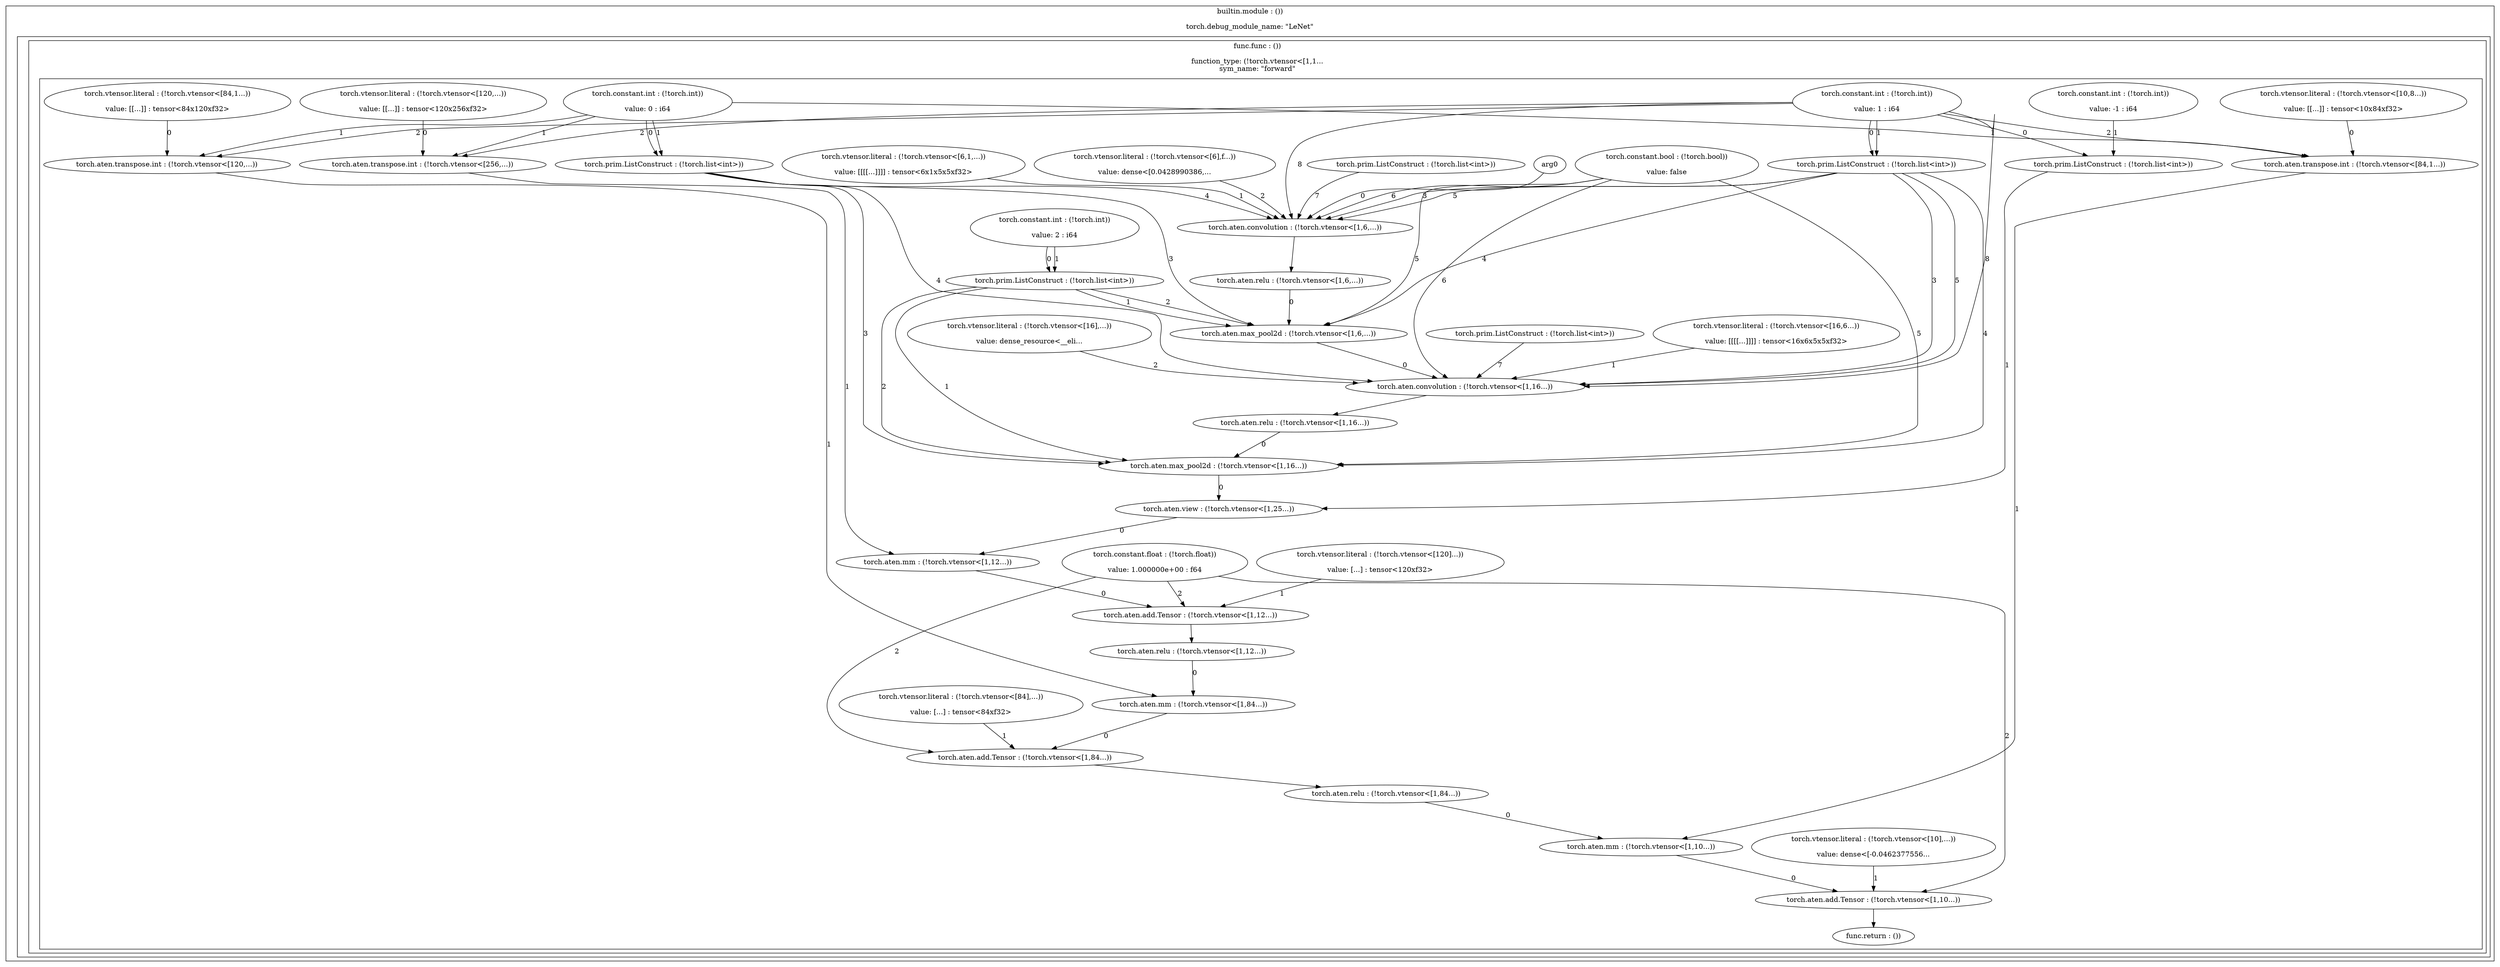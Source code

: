 digraph G {
  compound = true;
  subgraph cluster_1 {
    v2 [label = " ", shape = plain];
    label = "builtin.module : ())\n\ntorch.debug_module_name: \"LeNet\"";
    subgraph cluster_3 {
      v4 [label = " ", shape = plain];
      label = "";
      subgraph cluster_5 {
        v6 [label = " ", shape = plain];
        label = "func.func : ())\n\nfunction_type: (!torch.vtensor<[1,1...\nsym_name: \"forward\"";
        subgraph cluster_7 {
          v8 [label = " ", shape = plain];
          label = "";
          v9 [label = "arg0", shape = ellipse];
          v10 [label = "torch.constant.int : (!torch.int))\n\nvalue: 0 : i64", shape = ellipse];
          v11 [label = "torch.constant.int : (!torch.int))\n\nvalue: 1 : i64", shape = ellipse];
          v12 [label = "torch.constant.float : (!torch.float))\n\nvalue: 1.000000e+00 : f64", shape = ellipse];
          v13 [label = "torch.constant.int : (!torch.int))\n\nvalue: -1 : i64", shape = ellipse];
          v14 [label = "torch.constant.bool : (!torch.bool))\n\nvalue: false", shape = ellipse];
          v15 [label = "torch.vtensor.literal : (!torch.vtensor<[10],...))\n\nvalue: dense<[-0.0462377556...", shape = ellipse];
          v16 [label = "torch.vtensor.literal : (!torch.vtensor<[10,8...))\n\nvalue: [[...]] : tensor<10x84xf32>", shape = ellipse];
          v17 [label = "torch.vtensor.literal : (!torch.vtensor<[84],...))\n\nvalue: [...] : tensor<84xf32>", shape = ellipse];
          v18 [label = "torch.vtensor.literal : (!torch.vtensor<[84,1...))\n\nvalue: [[...]] : tensor<84x120xf32>", shape = ellipse];
          v19 [label = "torch.vtensor.literal : (!torch.vtensor<[120]...))\n\nvalue: [...] : tensor<120xf32>", shape = ellipse];
          v20 [label = "torch.vtensor.literal : (!torch.vtensor<[120,...))\n\nvalue: [[...]] : tensor<120x256xf32>", shape = ellipse];
          v21 [label = "torch.vtensor.literal : (!torch.vtensor<[16],...))\n\nvalue: dense_resource<__eli...", shape = ellipse];
          v22 [label = "torch.vtensor.literal : (!torch.vtensor<[16,6...))\n\nvalue: [[[[...]]]] : tensor<16x6x5x5xf32>", shape = ellipse];
          v23 [label = "torch.vtensor.literal : (!torch.vtensor<[6],f...))\n\nvalue: dense<[0.0428990386,...", shape = ellipse];
          v24 [label = "torch.vtensor.literal : (!torch.vtensor<[6,1,...))\n\nvalue: [[[[...]]]] : tensor<6x1x5x5xf32>", shape = ellipse];
          v25 [label = "torch.constant.int : (!torch.int))\n\nvalue: 2 : i64", shape = ellipse];
          v26 [label = "torch.prim.ListConstruct : (!torch.list<int>))\n", shape = ellipse];
          v27 [label = "torch.prim.ListConstruct : (!torch.list<int>))\n", shape = ellipse];
          v28 [label = "torch.prim.ListConstruct : (!torch.list<int>))\n", shape = ellipse];
          v29 [label = "torch.aten.convolution : (!torch.vtensor<[1,6,...))\n", shape = ellipse];
          v30 [label = "torch.aten.relu : (!torch.vtensor<[1,6,...))\n", shape = ellipse];
          v31 [label = "torch.prim.ListConstruct : (!torch.list<int>))\n", shape = ellipse];
          v32 [label = "torch.aten.max_pool2d : (!torch.vtensor<[1,6,...))\n", shape = ellipse];
          v33 [label = "torch.prim.ListConstruct : (!torch.list<int>))\n", shape = ellipse];
          v34 [label = "torch.aten.convolution : (!torch.vtensor<[1,16...))\n", shape = ellipse];
          v35 [label = "torch.aten.relu : (!torch.vtensor<[1,16...))\n", shape = ellipse];
          v36 [label = "torch.aten.max_pool2d : (!torch.vtensor<[1,16...))\n", shape = ellipse];
          v37 [label = "torch.prim.ListConstruct : (!torch.list<int>))\n", shape = ellipse];
          v38 [label = "torch.aten.view : (!torch.vtensor<[1,25...))\n", shape = ellipse];
          v39 [label = "torch.aten.transpose.int : (!torch.vtensor<[256,...))\n", shape = ellipse];
          v40 [label = "torch.aten.mm : (!torch.vtensor<[1,12...))\n", shape = ellipse];
          v41 [label = "torch.aten.add.Tensor : (!torch.vtensor<[1,12...))\n", shape = ellipse];
          v42 [label = "torch.aten.relu : (!torch.vtensor<[1,12...))\n", shape = ellipse];
          v43 [label = "torch.aten.transpose.int : (!torch.vtensor<[120,...))\n", shape = ellipse];
          v44 [label = "torch.aten.mm : (!torch.vtensor<[1,84...))\n", shape = ellipse];
          v45 [label = "torch.aten.add.Tensor : (!torch.vtensor<[1,84...))\n", shape = ellipse];
          v46 [label = "torch.aten.relu : (!torch.vtensor<[1,84...))\n", shape = ellipse];
          v47 [label = "torch.aten.transpose.int : (!torch.vtensor<[84,1...))\n", shape = ellipse];
          v48 [label = "torch.aten.mm : (!torch.vtensor<[1,10...))\n", shape = ellipse];
          v49 [label = "torch.aten.add.Tensor : (!torch.vtensor<[1,10...))\n", shape = ellipse];
          v50 [label = "func.return : ())\n", shape = ellipse];
        }
      }
    }
  }
  v11 -> v26 [label = "0", style = solid];
  v11 -> v26 [label = "1", style = solid];
  v10 -> v27 [label = "0", style = solid];
  v10 -> v27 [label = "1", style = solid];
  v9 -> v29 [label = "0", style = solid];
  v24 -> v29 [label = "1", style = solid];
  v23 -> v29 [label = "2", style = solid];
  v26 -> v29 [label = "3", style = solid];
  v27 -> v29 [label = "4", style = solid];
  v26 -> v29 [label = "5", style = solid];
  v14 -> v29 [label = "6", style = solid];
  v28 -> v29 [label = "7", style = solid];
  v11 -> v29 [label = "8", style = solid];
  v29 -> v30 [label = "", style = solid];
  v25 -> v31 [label = "0", style = solid];
  v25 -> v31 [label = "1", style = solid];
  v30 -> v32 [label = "0", style = solid];
  v31 -> v32 [label = "1", style = solid];
  v31 -> v32 [label = "2", style = solid];
  v27 -> v32 [label = "3", style = solid];
  v26 -> v32 [label = "4", style = solid];
  v14 -> v32 [label = "5", style = solid];
  v32 -> v34 [label = "0", style = solid];
  v22 -> v34 [label = "1", style = solid];
  v21 -> v34 [label = "2", style = solid];
  v26 -> v34 [label = "3", style = solid];
  v27 -> v34 [label = "4", style = solid];
  v26 -> v34 [label = "5", style = solid];
  v14 -> v34 [label = "6", style = solid];
  v33 -> v34 [label = "7", style = solid];
  v11 -> v34 [label = "8", style = solid];
  v34 -> v35 [label = "", style = solid];
  v35 -> v36 [label = "0", style = solid];
  v31 -> v36 [label = "1", style = solid];
  v31 -> v36 [label = "2", style = solid];
  v27 -> v36 [label = "3", style = solid];
  v26 -> v36 [label = "4", style = solid];
  v14 -> v36 [label = "5", style = solid];
  v11 -> v37 [label = "0", style = solid];
  v13 -> v37 [label = "1", style = solid];
  v36 -> v38 [label = "0", style = solid];
  v37 -> v38 [label = "1", style = solid];
  v20 -> v39 [label = "0", style = solid];
  v10 -> v39 [label = "1", style = solid];
  v11 -> v39 [label = "2", style = solid];
  v38 -> v40 [label = "0", style = solid];
  v39 -> v40 [label = "1", style = solid];
  v40 -> v41 [label = "0", style = solid];
  v19 -> v41 [label = "1", style = solid];
  v12 -> v41 [label = "2", style = solid];
  v41 -> v42 [label = "", style = solid];
  v18 -> v43 [label = "0", style = solid];
  v10 -> v43 [label = "1", style = solid];
  v11 -> v43 [label = "2", style = solid];
  v42 -> v44 [label = "0", style = solid];
  v43 -> v44 [label = "1", style = solid];
  v44 -> v45 [label = "0", style = solid];
  v17 -> v45 [label = "1", style = solid];
  v12 -> v45 [label = "2", style = solid];
  v45 -> v46 [label = "", style = solid];
  v16 -> v47 [label = "0", style = solid];
  v10 -> v47 [label = "1", style = solid];
  v11 -> v47 [label = "2", style = solid];
  v46 -> v48 [label = "0", style = solid];
  v47 -> v48 [label = "1", style = solid];
  v48 -> v49 [label = "0", style = solid];
  v15 -> v49 [label = "1", style = solid];
  v12 -> v49 [label = "2", style = solid];
  v49 -> v50 [label = "", style = solid];
}

